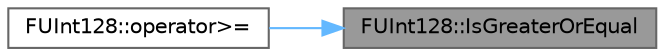 digraph "FUInt128::IsGreaterOrEqual"
{
 // INTERACTIVE_SVG=YES
 // LATEX_PDF_SIZE
  bgcolor="transparent";
  edge [fontname=Helvetica,fontsize=10,labelfontname=Helvetica,labelfontsize=10];
  node [fontname=Helvetica,fontsize=10,shape=box,height=0.2,width=0.4];
  rankdir="RL";
  Node1 [id="Node000001",label="FUInt128::IsGreaterOrEqual",height=0.2,width=0.4,color="gray40", fillcolor="grey60", style="filled", fontcolor="black",tooltip="this >= Other"];
  Node1 -> Node2 [id="edge1_Node000001_Node000002",dir="back",color="steelblue1",style="solid",tooltip=" "];
  Node2 [id="Node000002",label="FUInt128::operator\>=",height=0.2,width=0.4,color="grey40", fillcolor="white", style="filled",URL="$d2/d3f/classFUInt128.html#ac0f38c2e938da3d31167bf24f5c9ae1a",tooltip=" "];
}
